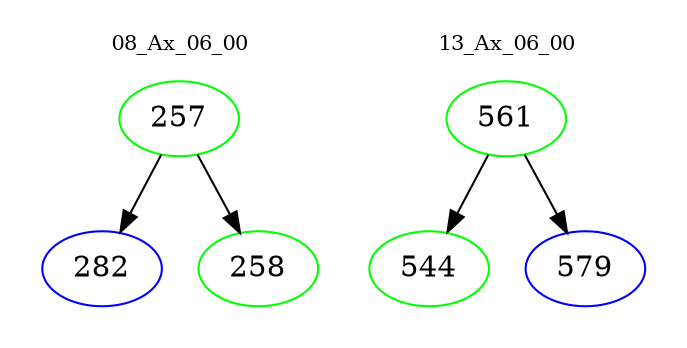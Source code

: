 digraph{
subgraph cluster_0 {
color = white
label = "08_Ax_06_00";
fontsize=10;
T0_257 [label="257", color="green"]
T0_257 -> T0_282 [color="black"]
T0_282 [label="282", color="blue"]
T0_257 -> T0_258 [color="black"]
T0_258 [label="258", color="green"]
}
subgraph cluster_1 {
color = white
label = "13_Ax_06_00";
fontsize=10;
T1_561 [label="561", color="green"]
T1_561 -> T1_544 [color="black"]
T1_544 [label="544", color="green"]
T1_561 -> T1_579 [color="black"]
T1_579 [label="579", color="blue"]
}
}
